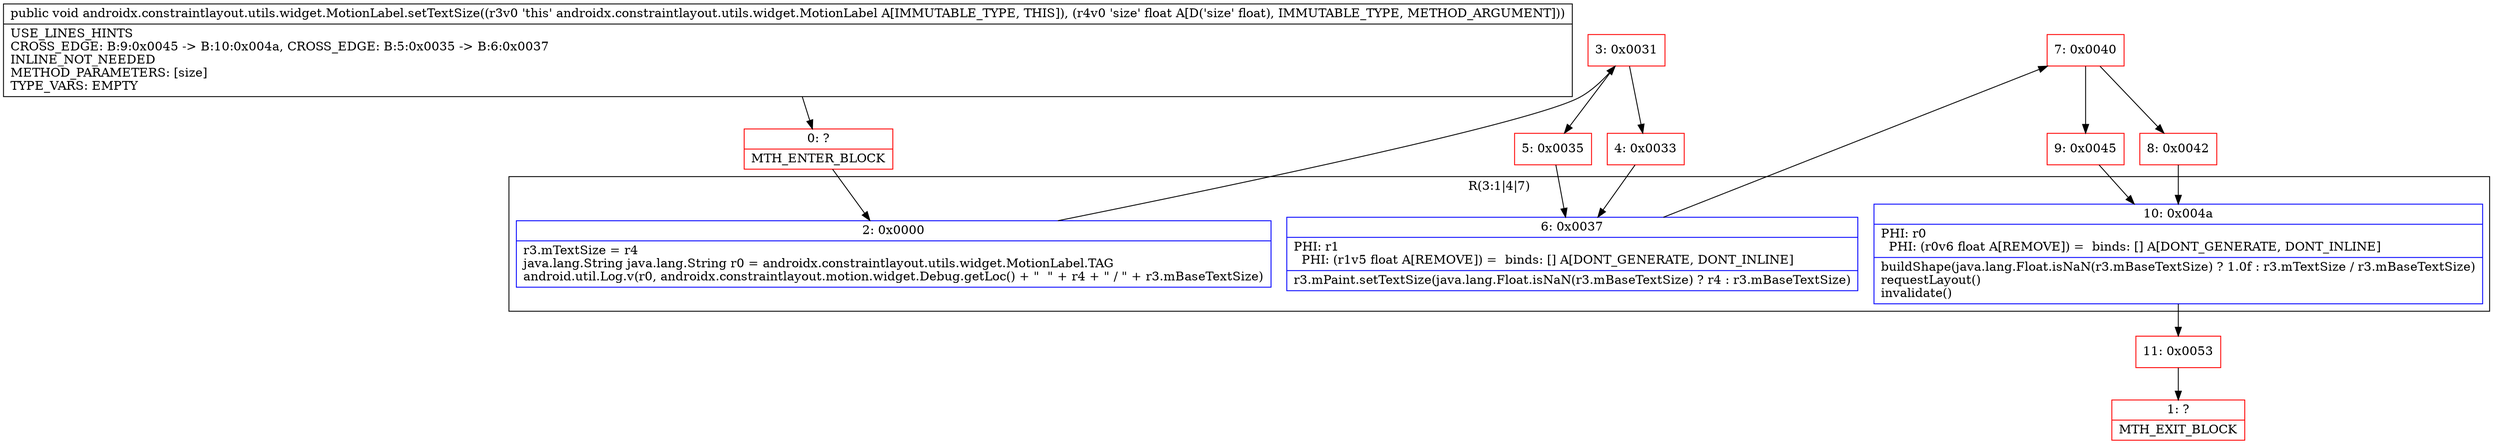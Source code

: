 digraph "CFG forandroidx.constraintlayout.utils.widget.MotionLabel.setTextSize(F)V" {
subgraph cluster_Region_357324574 {
label = "R(3:1|4|7)";
node [shape=record,color=blue];
Node_2 [shape=record,label="{2\:\ 0x0000|r3.mTextSize = r4\ljava.lang.String java.lang.String r0 = androidx.constraintlayout.utils.widget.MotionLabel.TAG\landroid.util.Log.v(r0, androidx.constraintlayout.motion.widget.Debug.getLoc() + \"  \" + r4 + \" \/ \" + r3.mBaseTextSize)\l}"];
Node_6 [shape=record,label="{6\:\ 0x0037|PHI: r1 \l  PHI: (r1v5 float A[REMOVE]) =  binds: [] A[DONT_GENERATE, DONT_INLINE]\l|r3.mPaint.setTextSize(java.lang.Float.isNaN(r3.mBaseTextSize) ? r4 : r3.mBaseTextSize)\l}"];
Node_10 [shape=record,label="{10\:\ 0x004a|PHI: r0 \l  PHI: (r0v6 float A[REMOVE]) =  binds: [] A[DONT_GENERATE, DONT_INLINE]\l|buildShape(java.lang.Float.isNaN(r3.mBaseTextSize) ? 1.0f : r3.mTextSize \/ r3.mBaseTextSize)\lrequestLayout()\linvalidate()\l}"];
}
Node_0 [shape=record,color=red,label="{0\:\ ?|MTH_ENTER_BLOCK\l}"];
Node_3 [shape=record,color=red,label="{3\:\ 0x0031}"];
Node_4 [shape=record,color=red,label="{4\:\ 0x0033}"];
Node_7 [shape=record,color=red,label="{7\:\ 0x0040}"];
Node_8 [shape=record,color=red,label="{8\:\ 0x0042}"];
Node_11 [shape=record,color=red,label="{11\:\ 0x0053}"];
Node_1 [shape=record,color=red,label="{1\:\ ?|MTH_EXIT_BLOCK\l}"];
Node_9 [shape=record,color=red,label="{9\:\ 0x0045}"];
Node_5 [shape=record,color=red,label="{5\:\ 0x0035}"];
MethodNode[shape=record,label="{public void androidx.constraintlayout.utils.widget.MotionLabel.setTextSize((r3v0 'this' androidx.constraintlayout.utils.widget.MotionLabel A[IMMUTABLE_TYPE, THIS]), (r4v0 'size' float A[D('size' float), IMMUTABLE_TYPE, METHOD_ARGUMENT]))  | USE_LINES_HINTS\lCROSS_EDGE: B:9:0x0045 \-\> B:10:0x004a, CROSS_EDGE: B:5:0x0035 \-\> B:6:0x0037\lINLINE_NOT_NEEDED\lMETHOD_PARAMETERS: [size]\lTYPE_VARS: EMPTY\l}"];
MethodNode -> Node_0;Node_2 -> Node_3;
Node_6 -> Node_7;
Node_10 -> Node_11;
Node_0 -> Node_2;
Node_3 -> Node_4;
Node_3 -> Node_5;
Node_4 -> Node_6;
Node_7 -> Node_8;
Node_7 -> Node_9;
Node_8 -> Node_10;
Node_11 -> Node_1;
Node_9 -> Node_10;
Node_5 -> Node_6;
}

